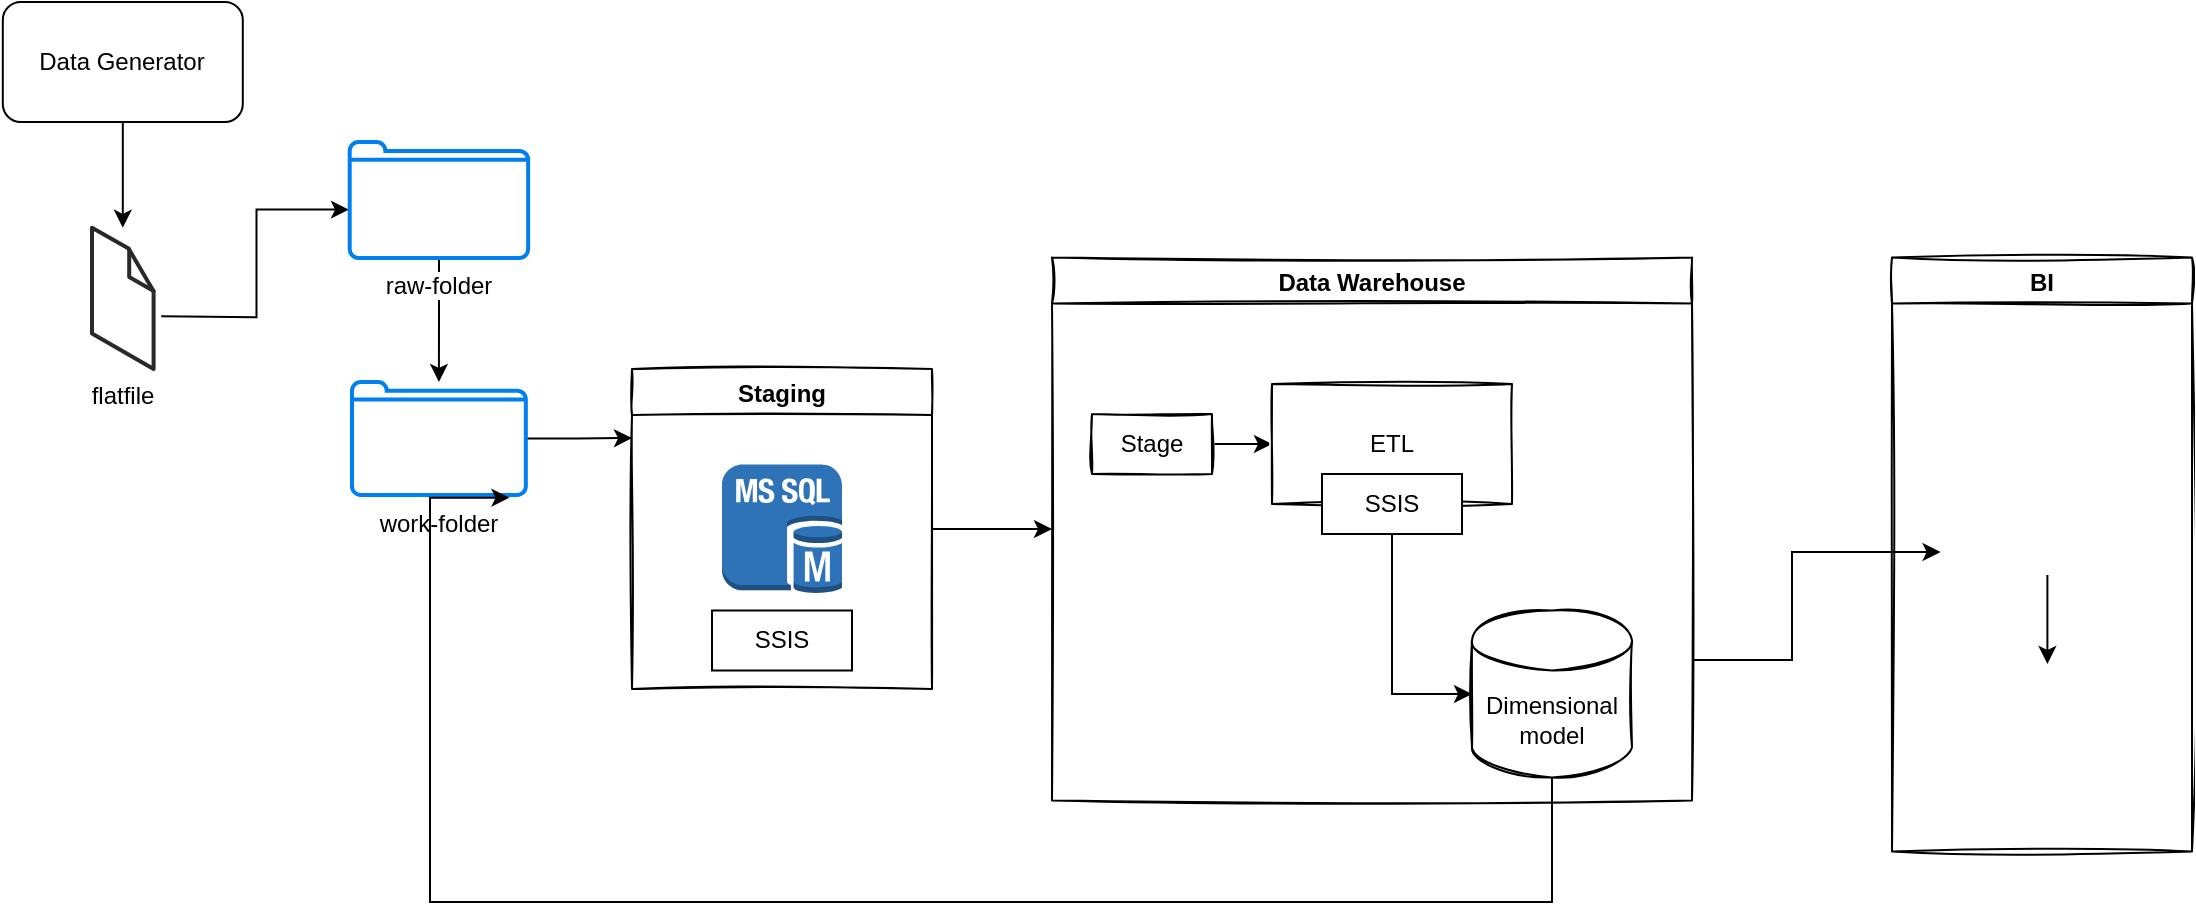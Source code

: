 <mxfile version="14.9.7" type="github" pages="2">
  <diagram id="dENaz6ImrjyekTZDpWiP" name="data-pipeline">
    <mxGraphModel dx="1346" dy="659" grid="1" gridSize="10" guides="1" tooltips="1" connect="1" arrows="1" fold="1" page="1" pageScale="1" pageWidth="850" pageHeight="1100" math="0" shadow="0">
      <root>
        <mxCell id="0" />
        <mxCell id="1" parent="0" />
        <mxCell id="Mzzxjy7jzF-vHw1KmqbQ-26" style="edgeStyle=orthogonalEdgeStyle;rounded=0;orthogonalLoop=1;jettySize=auto;html=1;entryX=-0.004;entryY=0.583;entryDx=0;entryDy=0;entryPerimeter=0;" parent="1" target="Mzzxjy7jzF-vHw1KmqbQ-2" edge="1">
          <mxGeometry relative="1" as="geometry">
            <mxPoint x="104.6" y="317.1" as="sourcePoint" />
          </mxGeometry>
        </mxCell>
        <mxCell id="Mzzxjy7jzF-vHw1KmqbQ-1" value="flatfile" style="verticalLabelPosition=bottom;html=1;verticalAlign=top;strokeWidth=1;align=center;outlineConnect=0;dashed=0;outlineConnect=0;shape=mxgraph.aws3d.file;aspect=fixed;strokeColor=#292929;" parent="1" vertex="1">
          <mxGeometry x="70" y="272.9" width="30.8" height="70.6" as="geometry" />
        </mxCell>
        <mxCell id="Mzzxjy7jzF-vHw1KmqbQ-7" style="edgeStyle=orthogonalEdgeStyle;rounded=0;orthogonalLoop=1;jettySize=auto;html=1;" parent="1" source="Mzzxjy7jzF-vHw1KmqbQ-2" target="Mzzxjy7jzF-vHw1KmqbQ-6" edge="1">
          <mxGeometry relative="1" as="geometry" />
        </mxCell>
        <mxCell id="Mzzxjy7jzF-vHw1KmqbQ-2" value="raw-folder" style="html=1;verticalLabelPosition=bottom;align=center;labelBackgroundColor=#ffffff;verticalAlign=top;strokeWidth=2;strokeColor=#0080F0;shadow=0;dashed=0;shape=mxgraph.ios7.icons.folder;" parent="1" vertex="1">
          <mxGeometry x="198.85" y="230" width="89.23" height="58" as="geometry" />
        </mxCell>
        <mxCell id="Mzzxjy7jzF-vHw1KmqbQ-10" style="edgeStyle=orthogonalEdgeStyle;rounded=0;orthogonalLoop=1;jettySize=auto;html=1;" parent="1" source="Mzzxjy7jzF-vHw1KmqbQ-6" edge="1">
          <mxGeometry relative="1" as="geometry">
            <mxPoint x="340" y="378" as="targetPoint" />
          </mxGeometry>
        </mxCell>
        <mxCell id="Mzzxjy7jzF-vHw1KmqbQ-6" value="work-folder" style="html=1;verticalLabelPosition=bottom;align=center;labelBackgroundColor=#ffffff;verticalAlign=top;strokeWidth=2;strokeColor=#0080F0;shadow=0;dashed=0;shape=mxgraph.ios7.icons.folder;" parent="1" vertex="1">
          <mxGeometry x="200" y="350" width="86.92" height="56.5" as="geometry" />
        </mxCell>
        <mxCell id="Mzzxjy7jzF-vHw1KmqbQ-13" style="edgeStyle=orthogonalEdgeStyle;rounded=0;orthogonalLoop=1;jettySize=auto;html=1;entryX=0;entryY=0.5;entryDx=0;entryDy=0;" parent="1" source="Mzzxjy7jzF-vHw1KmqbQ-9" target="Mzzxjy7jzF-vHw1KmqbQ-11" edge="1">
          <mxGeometry relative="1" as="geometry" />
        </mxCell>
        <mxCell id="Mzzxjy7jzF-vHw1KmqbQ-9" value="Staging" style="swimlane;rounded=0;glass=0;sketch=1;" parent="1" vertex="1">
          <mxGeometry x="340" y="343.5" width="150" height="160" as="geometry" />
        </mxCell>
        <mxCell id="Mzzxjy7jzF-vHw1KmqbQ-3" value="" style="outlineConnect=0;dashed=0;verticalLabelPosition=bottom;verticalAlign=top;align=center;html=1;shape=mxgraph.aws3.ms_sql_instance;fillColor=#2E73B8;gradientColor=none;" parent="Mzzxjy7jzF-vHw1KmqbQ-9" vertex="1">
          <mxGeometry x="45" y="47.75" width="60" height="64.5" as="geometry" />
        </mxCell>
        <mxCell id="Rh-5E4DgpZUA77pRQ456-2" value="SSIS" style="rounded=0;whiteSpace=wrap;html=1;" parent="Mzzxjy7jzF-vHw1KmqbQ-9" vertex="1">
          <mxGeometry x="40" y="120.75" width="70" height="30" as="geometry" />
        </mxCell>
        <mxCell id="Mzzxjy7jzF-vHw1KmqbQ-28" style="edgeStyle=orthogonalEdgeStyle;rounded=0;orthogonalLoop=1;jettySize=auto;html=1;entryX=0;entryY=0.75;entryDx=0;entryDy=0;" parent="1" source="Mzzxjy7jzF-vHw1KmqbQ-11" target="Mzzxjy7jzF-vHw1KmqbQ-27" edge="1">
          <mxGeometry relative="1" as="geometry">
            <Array as="points">
              <mxPoint x="920" y="489" />
              <mxPoint x="920" y="435" />
              <mxPoint x="982" y="435" />
            </Array>
          </mxGeometry>
        </mxCell>
        <mxCell id="Mzzxjy7jzF-vHw1KmqbQ-11" value="Data Warehouse" style="swimlane;rounded=0;glass=0;sketch=1;" parent="1" vertex="1">
          <mxGeometry x="550" y="287.75" width="320" height="271.5" as="geometry" />
        </mxCell>
        <mxCell id="Mzzxjy7jzF-vHw1KmqbQ-20" style="edgeStyle=orthogonalEdgeStyle;rounded=0;orthogonalLoop=1;jettySize=auto;html=1;exitX=1;exitY=0.5;exitDx=0;exitDy=0;entryX=0;entryY=0.5;entryDx=0;entryDy=0;" parent="Mzzxjy7jzF-vHw1KmqbQ-11" source="Mzzxjy7jzF-vHw1KmqbQ-16" target="Mzzxjy7jzF-vHw1KmqbQ-17" edge="1">
          <mxGeometry relative="1" as="geometry" />
        </mxCell>
        <mxCell id="Mzzxjy7jzF-vHw1KmqbQ-16" value="Stage" style="rounded=0;whiteSpace=wrap;html=1;glass=0;sketch=1;" parent="Mzzxjy7jzF-vHw1KmqbQ-11" vertex="1">
          <mxGeometry x="20" y="78.25" width="60" height="30" as="geometry" />
        </mxCell>
        <mxCell id="Mzzxjy7jzF-vHw1KmqbQ-43" style="edgeStyle=orthogonalEdgeStyle;rounded=0;orthogonalLoop=1;jettySize=auto;html=1;entryX=0;entryY=0.5;entryDx=0;entryDy=0;entryPerimeter=0;" parent="Mzzxjy7jzF-vHw1KmqbQ-11" source="Mzzxjy7jzF-vHw1KmqbQ-17" target="Mzzxjy7jzF-vHw1KmqbQ-42" edge="1">
          <mxGeometry relative="1" as="geometry" />
        </mxCell>
        <mxCell id="Mzzxjy7jzF-vHw1KmqbQ-17" value="ETL" style="rounded=0;whiteSpace=wrap;html=1;glass=0;sketch=1;" parent="Mzzxjy7jzF-vHw1KmqbQ-11" vertex="1">
          <mxGeometry x="110" y="63.25" width="120" height="60" as="geometry" />
        </mxCell>
        <mxCell id="Mzzxjy7jzF-vHw1KmqbQ-42" value="Dimensional model" style="shape=cylinder3;whiteSpace=wrap;html=1;boundedLbl=1;backgroundOutline=1;size=15;rounded=0;glass=0;sketch=1;" parent="Mzzxjy7jzF-vHw1KmqbQ-11" vertex="1">
          <mxGeometry x="210" y="176.5" width="80" height="83.5" as="geometry" />
        </mxCell>
        <mxCell id="efaO1HzX_dBpww613xNZ-1" value="" style="shape=image;verticalLabelPosition=bottom;labelBackgroundColor=#ffffff;verticalAlign=top;aspect=fixed;imageAspect=0;image=https://docs.snowflake.com/en/_static/snowflake-logo-blue.png;" parent="Mzzxjy7jzF-vHw1KmqbQ-11" vertex="1">
          <mxGeometry x="170" y="33.25" width="130" height="30" as="geometry" />
        </mxCell>
        <mxCell id="Rh-5E4DgpZUA77pRQ456-3" value="SSIS" style="rounded=0;whiteSpace=wrap;html=1;" parent="Mzzxjy7jzF-vHw1KmqbQ-11" vertex="1">
          <mxGeometry x="135" y="108.25" width="70" height="30" as="geometry" />
        </mxCell>
        <mxCell id="Mzzxjy7jzF-vHw1KmqbQ-44" value="BI" style="swimlane;rounded=0;glass=0;sketch=1;" parent="1" vertex="1">
          <mxGeometry x="970" y="287.75" width="150" height="297" as="geometry" />
        </mxCell>
        <mxCell id="Mzzxjy7jzF-vHw1KmqbQ-47" style="edgeStyle=orthogonalEdgeStyle;rounded=0;orthogonalLoop=1;jettySize=auto;html=1;entryX=0.5;entryY=0;entryDx=0;entryDy=0;" parent="Mzzxjy7jzF-vHw1KmqbQ-44" source="Mzzxjy7jzF-vHw1KmqbQ-27" target="Mzzxjy7jzF-vHw1KmqbQ-46" edge="1">
          <mxGeometry relative="1" as="geometry" />
        </mxCell>
        <mxCell id="Mzzxjy7jzF-vHw1KmqbQ-27" value="" style="shape=image;verticalLabelPosition=bottom;labelBackgroundColor=#ffffff;verticalAlign=top;aspect=fixed;imageAspect=0;image=https://sereviso.com/wp-content/uploads/2018/06/power-bi-1.jpg;" parent="Mzzxjy7jzF-vHw1KmqbQ-44" vertex="1">
          <mxGeometry x="24.31" y="112.75" width="106.79" height="46" as="geometry" />
        </mxCell>
        <mxCell id="Mzzxjy7jzF-vHw1KmqbQ-46" value="" style="shape=image;verticalLabelPosition=bottom;labelBackgroundColor=#ffffff;verticalAlign=top;aspect=fixed;imageAspect=0;image=https://images.squarespace-cdn.com/content/v1/5dabbab8b6c1842bf803ac3c/1603849332264-DI52L7YIL0VXX3YOS6BF/power_bi_service.png;" parent="Mzzxjy7jzF-vHw1KmqbQ-44" vertex="1">
          <mxGeometry x="27.01" y="203.25" width="101.38" height="59" as="geometry" />
        </mxCell>
        <mxCell id="Mzzxjy7jzF-vHw1KmqbQ-48" style="edgeStyle=orthogonalEdgeStyle;rounded=0;orthogonalLoop=1;jettySize=auto;html=1;exitX=0.5;exitY=1;exitDx=0;exitDy=0;exitPerimeter=0;entryX=0.906;entryY=1.024;entryDx=0;entryDy=0;entryPerimeter=0;" parent="1" source="Mzzxjy7jzF-vHw1KmqbQ-42" target="Mzzxjy7jzF-vHw1KmqbQ-6" edge="1">
          <mxGeometry relative="1" as="geometry">
            <Array as="points">
              <mxPoint x="800" y="610" />
              <mxPoint x="239" y="610" />
            </Array>
          </mxGeometry>
        </mxCell>
        <mxCell id="31fjQiIwZ0FFv5k6WQob-2" style="edgeStyle=orthogonalEdgeStyle;rounded=0;orthogonalLoop=1;jettySize=auto;html=1;" edge="1" parent="1" source="31fjQiIwZ0FFv5k6WQob-1" target="Mzzxjy7jzF-vHw1KmqbQ-1">
          <mxGeometry relative="1" as="geometry" />
        </mxCell>
        <mxCell id="31fjQiIwZ0FFv5k6WQob-1" value="Data Generator" style="rounded=1;whiteSpace=wrap;html=1;" vertex="1" parent="1">
          <mxGeometry x="25.4" y="160" width="120" height="60" as="geometry" />
        </mxCell>
      </root>
    </mxGraphModel>
  </diagram>
  <diagram id="1Oy2b3UEj91rFwWN2j8O" name="data-state">
    <mxGraphModel dx="1038" dy="579" grid="1" gridSize="10" guides="1" tooltips="1" connect="1" arrows="1" fold="1" page="1" pageScale="1" pageWidth="850" pageHeight="1100" math="0" shadow="0">
      <root>
        <mxCell id="JjxYdN48UUtYLLZxswHN-0" />
        <mxCell id="JjxYdN48UUtYLLZxswHN-1" parent="JjxYdN48UUtYLLZxswHN-0" />
        <mxCell id="MCWnTl7VxA7wRKekG7yr-2" value="working-folder" style="html=1;verticalLabelPosition=bottom;align=center;labelBackgroundColor=#ffffff;verticalAlign=top;strokeWidth=2;strokeColor=#0080F0;shadow=0;dashed=0;shape=mxgraph.ios7.icons.folder;" vertex="1" parent="JjxYdN48UUtYLLZxswHN-1">
          <mxGeometry x="170" y="280" width="30" height="19.5" as="geometry" />
        </mxCell>
        <mxCell id="MCWnTl7VxA7wRKekG7yr-3" value="" style="outlineConnect=0;dashed=0;verticalLabelPosition=bottom;verticalAlign=top;align=center;html=1;shape=mxgraph.aws3.ms_sql_instance;fillColor=#2E73B8;gradientColor=none;" vertex="1" parent="JjxYdN48UUtYLLZxswHN-1">
          <mxGeometry x="270" y="320" width="60" height="64.5" as="geometry" />
        </mxCell>
        <mxCell id="MCWnTl7VxA7wRKekG7yr-4" value="" style="outlineConnect=0;dashed=0;verticalLabelPosition=bottom;verticalAlign=top;align=center;html=1;shape=mxgraph.aws3.postgre_sql_instance;fillColor=#2E73B8;gradientColor=none;" vertex="1" parent="JjxYdN48UUtYLLZxswHN-1">
          <mxGeometry x="270" y="430" width="60" height="63" as="geometry" />
        </mxCell>
        <mxCell id="MCWnTl7VxA7wRKekG7yr-5" value="" style="outlineConnect=0;dashed=0;verticalLabelPosition=bottom;verticalAlign=top;align=center;html=1;shape=mxgraph.aws3.mysql_db_instance;fillColor=#2E73B8;gradientColor=none;" vertex="1" parent="JjxYdN48UUtYLLZxswHN-1">
          <mxGeometry x="270" y="520" width="60" height="64.5" as="geometry" />
        </mxCell>
        <mxCell id="MCWnTl7VxA7wRKekG7yr-6" value="collect" style="swimlane;rounded=0;glass=0;sketch=1;" vertex="1" parent="JjxYdN48UUtYLLZxswHN-1">
          <mxGeometry x="50" y="240" width="200" height="440" as="geometry" />
        </mxCell>
        <mxCell id="MCWnTl7VxA7wRKekG7yr-7" value="process" style="swimlane;rounded=0;glass=0;sketch=1;" vertex="1" parent="JjxYdN48UUtYLLZxswHN-1">
          <mxGeometry x="270" y="240" width="200" height="440" as="geometry" />
        </mxCell>
        <mxCell id="MCWnTl7VxA7wRKekG7yr-8" value="store" style="swimlane;rounded=0;glass=0;sketch=1;" vertex="1" parent="JjxYdN48UUtYLLZxswHN-1">
          <mxGeometry x="510" y="240" width="200" height="440" as="geometry" />
        </mxCell>
        <mxCell id="MCWnTl7VxA7wRKekG7yr-9" value="serve" style="swimlane;rounded=0;glass=0;sketch=1;" vertex="1" parent="JjxYdN48UUtYLLZxswHN-1">
          <mxGeometry x="730" y="241.5" width="200" height="440" as="geometry" />
        </mxCell>
        <mxCell id="MCWnTl7VxA7wRKekG7yr-10" value="" style="outlineConnect=0;dashed=0;verticalLabelPosition=bottom;verticalAlign=top;align=center;html=1;shape=mxgraph.aws3.ms_sql_instance;fillColor=#2E73B8;gradientColor=none;" vertex="1" parent="JjxYdN48UUtYLLZxswHN-1">
          <mxGeometry x="270" y="320" width="60" height="64.5" as="geometry" />
        </mxCell>
      </root>
    </mxGraphModel>
  </diagram>
</mxfile>
